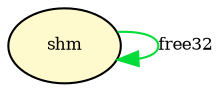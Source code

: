 digraph RGL__DirectedAdjacencyGraph {shm[fontsize = 8,label = "shm",shape = ellipse, fillcolor="#fffacd", style = filled]

shm -> shm[fontsize = 8,label = "free32", color="#01dc38"]

}